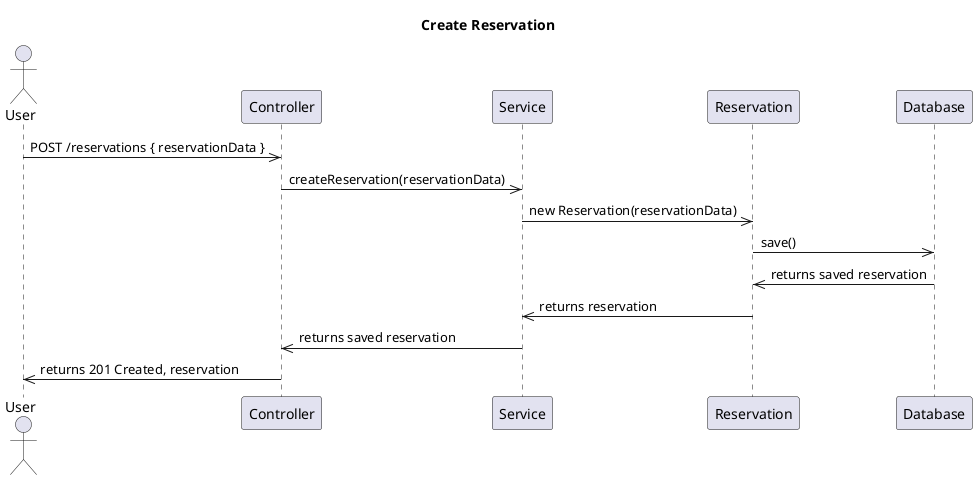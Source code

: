 @startuml
title Create Reservation

actor User
participant "Controller" as ReservationController
participant "Service" as ReservationService
participant "Reservation" as Reservation
participant "Database" as Database

User ->> ReservationController : POST /reservations { reservationData }
ReservationController ->> ReservationService : createReservation(reservationData)
ReservationService ->> Reservation : new Reservation(reservationData)
Reservation ->> Database : save()
Database ->> Reservation : returns saved reservation
Reservation ->> ReservationService : returns reservation
ReservationService ->> ReservationController : returns saved reservation
ReservationController ->> User : returns 201 Created, reservation
@enduml
